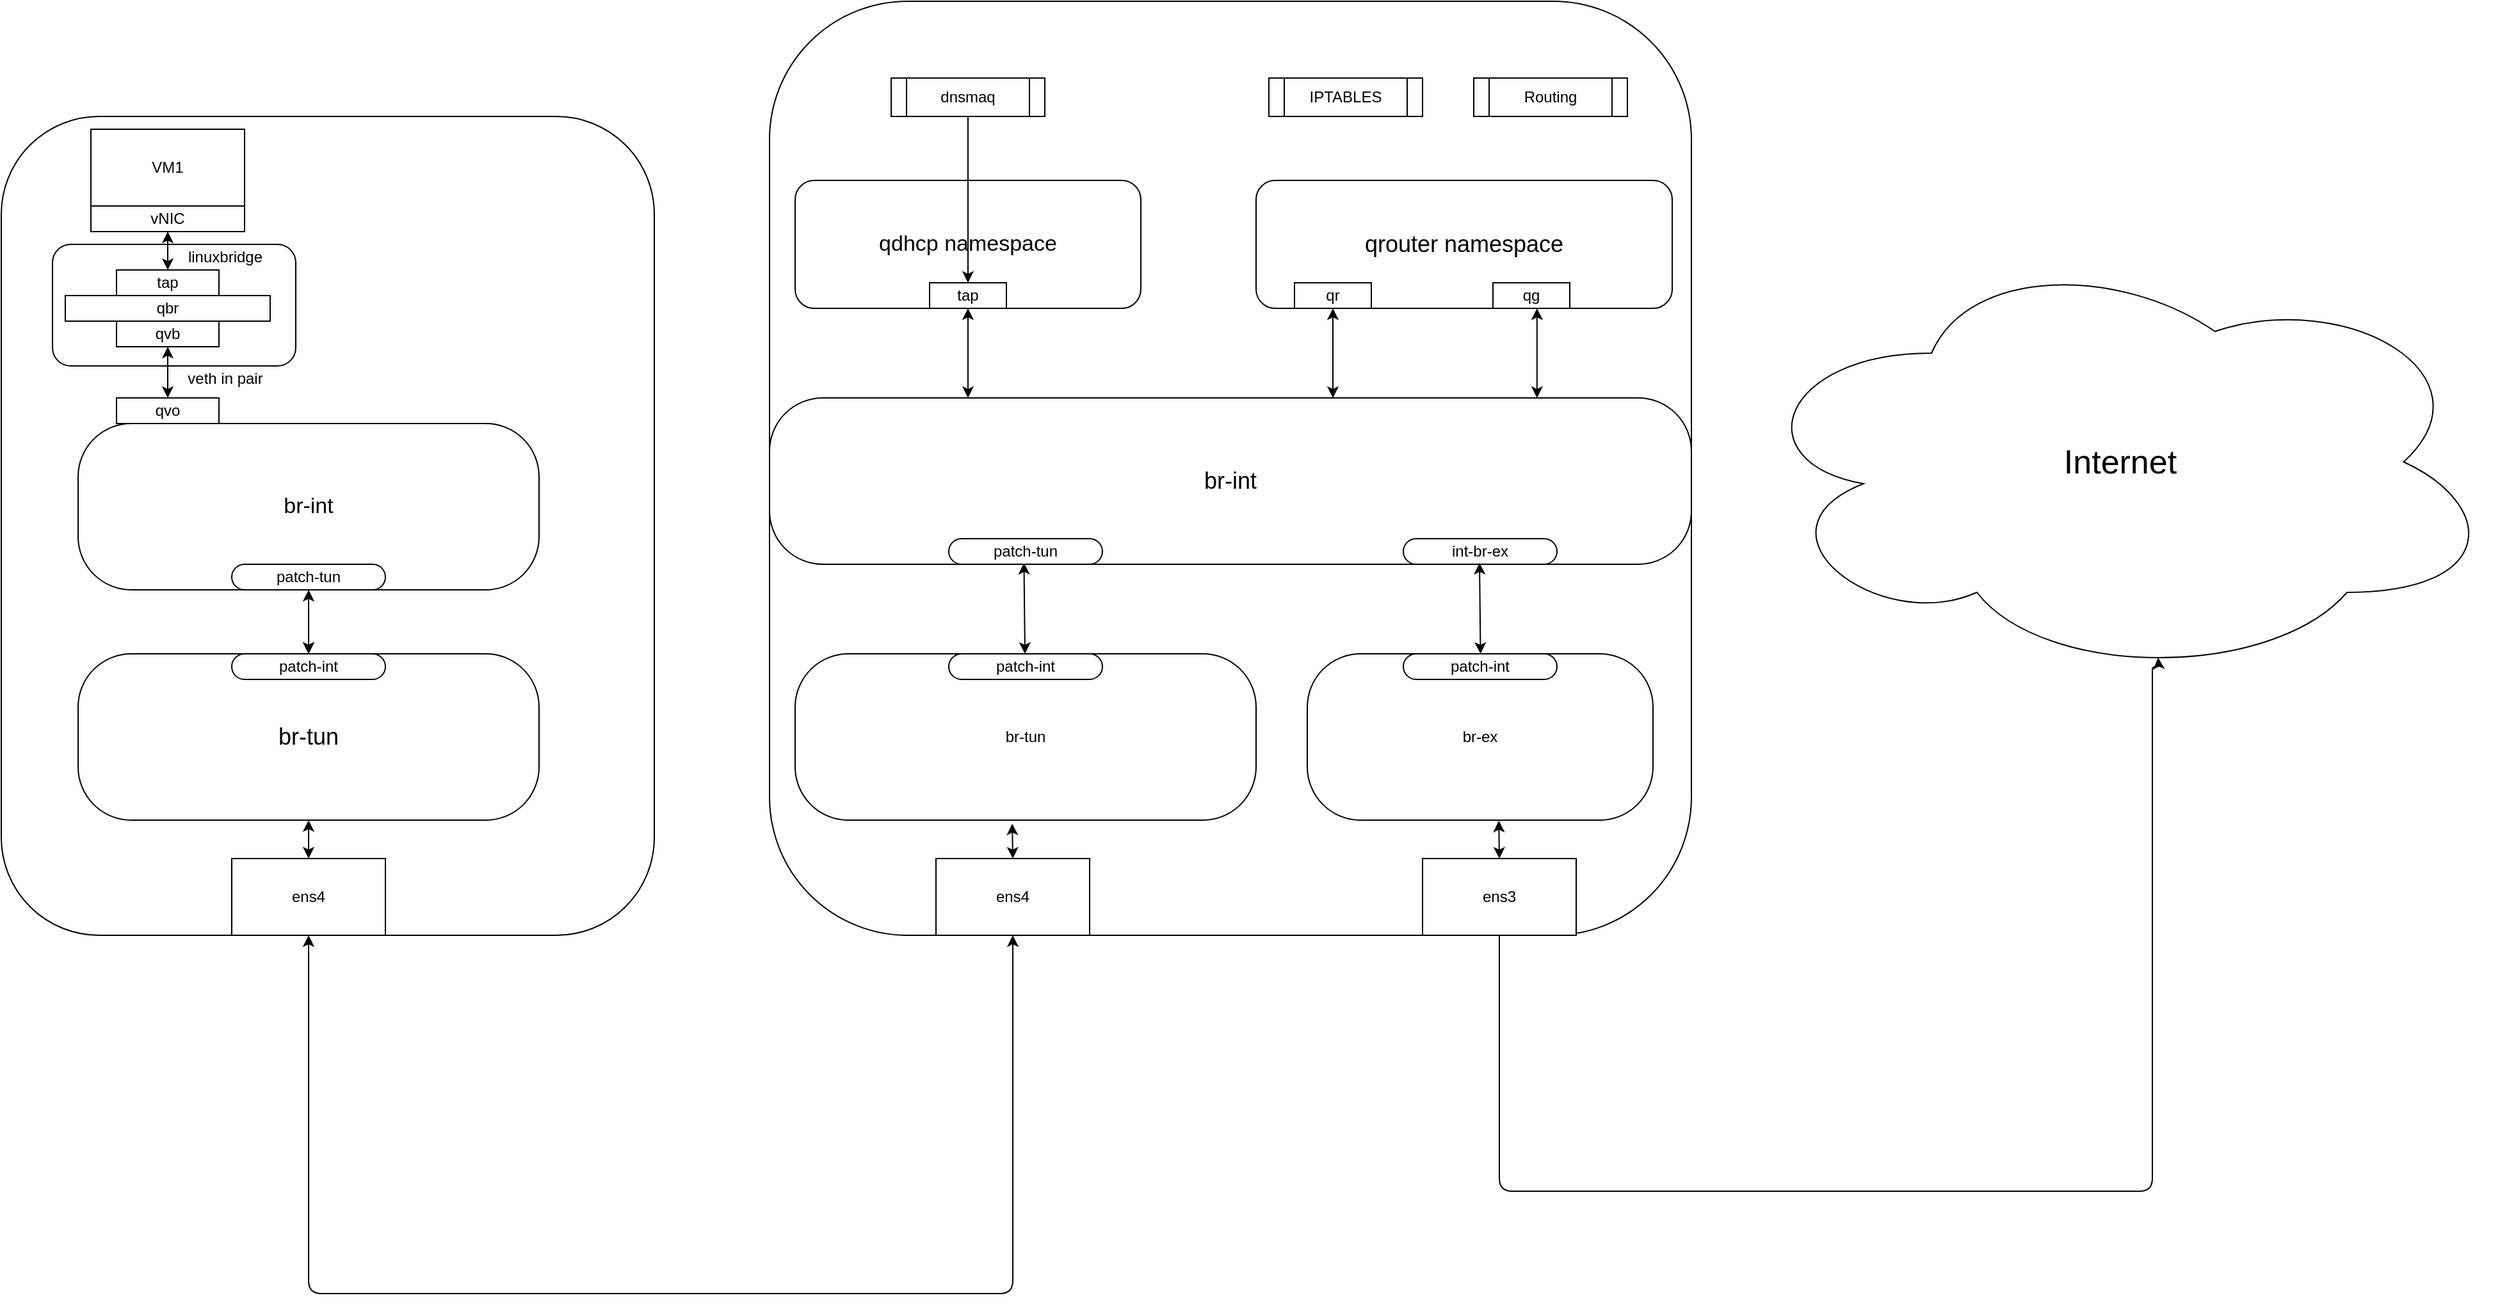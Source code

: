 <mxfile version="12.7.6" type="github">
  <diagram id="Ugx0VmlUpKDRqR6DWLST" name="Page-1">
    <mxGraphModel dx="1594" dy="872" grid="1" gridSize="10" guides="1" tooltips="1" connect="1" arrows="1" fold="1" page="1" pageScale="1" pageWidth="850" pageHeight="1100" math="0" shadow="0">
      <root>
        <mxCell id="0" />
        <mxCell id="1" parent="0" />
        <mxCell id="17chRcjesr2Qa1bXPgZT-1" value="" style="rounded=1;whiteSpace=wrap;html=1;" vertex="1" parent="1">
          <mxGeometry x="80" y="120" width="510" height="640" as="geometry" />
        </mxCell>
        <mxCell id="17chRcjesr2Qa1bXPgZT-2" value="VM1" style="rounded=0;whiteSpace=wrap;html=1;" vertex="1" parent="1">
          <mxGeometry x="150" y="130" width="120" height="60" as="geometry" />
        </mxCell>
        <mxCell id="17chRcjesr2Qa1bXPgZT-3" value="vNIC" style="rounded=0;whiteSpace=wrap;html=1;" vertex="1" parent="1">
          <mxGeometry x="150" y="190" width="120" height="20" as="geometry" />
        </mxCell>
        <mxCell id="17chRcjesr2Qa1bXPgZT-5" value="qvb" style="rounded=0;whiteSpace=wrap;html=1;" vertex="1" parent="1">
          <mxGeometry x="170" y="280" width="80" height="20" as="geometry" />
        </mxCell>
        <mxCell id="17chRcjesr2Qa1bXPgZT-6" value="qbr" style="rounded=0;whiteSpace=wrap;html=1;" vertex="1" parent="1">
          <mxGeometry x="130" y="260" width="160" height="20" as="geometry" />
        </mxCell>
        <mxCell id="17chRcjesr2Qa1bXPgZT-7" value="tap" style="rounded=0;whiteSpace=wrap;html=1;" vertex="1" parent="1">
          <mxGeometry x="170" y="240" width="80" height="20" as="geometry" />
        </mxCell>
        <mxCell id="17chRcjesr2Qa1bXPgZT-8" value="" style="rounded=1;whiteSpace=wrap;html=1;fillColor=none;" vertex="1" parent="1">
          <mxGeometry x="120" y="220" width="190" height="95" as="geometry" />
        </mxCell>
        <mxCell id="17chRcjesr2Qa1bXPgZT-9" value="linuxbridge" style="text;html=1;strokeColor=none;fillColor=none;align=center;verticalAlign=middle;whiteSpace=wrap;rounded=0;" vertex="1" parent="1">
          <mxGeometry x="205" y="220" width="100" height="20" as="geometry" />
        </mxCell>
        <mxCell id="17chRcjesr2Qa1bXPgZT-10" value="" style="endArrow=classic;startArrow=classic;html=1;entryX=0.5;entryY=0;entryDx=0;entryDy=0;exitX=0.5;exitY=1;exitDx=0;exitDy=0;" edge="1" parent="1" source="17chRcjesr2Qa1bXPgZT-3" target="17chRcjesr2Qa1bXPgZT-7">
          <mxGeometry width="50" height="50" relative="1" as="geometry">
            <mxPoint x="400" y="520" as="sourcePoint" />
            <mxPoint x="450" y="470" as="targetPoint" />
          </mxGeometry>
        </mxCell>
        <mxCell id="17chRcjesr2Qa1bXPgZT-11" value="" style="endArrow=classic;startArrow=classic;html=1;exitX=0.5;exitY=1;exitDx=0;exitDy=0;entryX=0.5;entryY=0;entryDx=0;entryDy=0;" edge="1" parent="1" source="17chRcjesr2Qa1bXPgZT-5" target="17chRcjesr2Qa1bXPgZT-12">
          <mxGeometry width="50" height="50" relative="1" as="geometry">
            <mxPoint x="400" y="520" as="sourcePoint" />
            <mxPoint x="450" y="470" as="targetPoint" />
          </mxGeometry>
        </mxCell>
        <mxCell id="17chRcjesr2Qa1bXPgZT-12" value="qvo" style="rounded=0;whiteSpace=wrap;html=1;" vertex="1" parent="1">
          <mxGeometry x="170" y="340" width="80" height="20" as="geometry" />
        </mxCell>
        <mxCell id="17chRcjesr2Qa1bXPgZT-25" value="" style="edgeStyle=orthogonalEdgeStyle;rounded=0;orthogonalLoop=1;jettySize=auto;html=1;" edge="1" parent="1" source="17chRcjesr2Qa1bXPgZT-13" target="17chRcjesr2Qa1bXPgZT-15">
          <mxGeometry relative="1" as="geometry" />
        </mxCell>
        <mxCell id="17chRcjesr2Qa1bXPgZT-13" value="&lt;font style=&quot;font-size: 17px&quot;&gt;br-int&lt;/font&gt;" style="rounded=1;whiteSpace=wrap;html=1;fillColor=none;arcSize=32;" vertex="1" parent="1">
          <mxGeometry x="140" y="360" width="360" height="130" as="geometry" />
        </mxCell>
        <mxCell id="17chRcjesr2Qa1bXPgZT-14" value="patch-tun" style="rounded=1;whiteSpace=wrap;html=1;fillColor=#ffffff;arcSize=50;" vertex="1" parent="1">
          <mxGeometry x="260" y="470" width="120" height="20" as="geometry" />
        </mxCell>
        <mxCell id="17chRcjesr2Qa1bXPgZT-15" value="&lt;font style=&quot;font-size: 18px&quot;&gt;br-tun&lt;/font&gt;" style="rounded=1;whiteSpace=wrap;html=1;fillColor=none;arcSize=32;" vertex="1" parent="1">
          <mxGeometry x="140" y="540" width="360" height="130" as="geometry" />
        </mxCell>
        <mxCell id="17chRcjesr2Qa1bXPgZT-16" value="patch-int" style="rounded=1;whiteSpace=wrap;html=1;fillColor=#ffffff;arcSize=50;" vertex="1" parent="1">
          <mxGeometry x="260" y="540" width="120" height="20" as="geometry" />
        </mxCell>
        <mxCell id="17chRcjesr2Qa1bXPgZT-17" value="" style="endArrow=classic;startArrow=classic;html=1;exitX=0.5;exitY=0;exitDx=0;exitDy=0;entryX=0.5;entryY=1;entryDx=0;entryDy=0;" edge="1" parent="1" source="17chRcjesr2Qa1bXPgZT-15" target="17chRcjesr2Qa1bXPgZT-13">
          <mxGeometry width="50" height="50" relative="1" as="geometry">
            <mxPoint x="400" y="520" as="sourcePoint" />
            <mxPoint x="450" y="470" as="targetPoint" />
          </mxGeometry>
        </mxCell>
        <mxCell id="17chRcjesr2Qa1bXPgZT-18" value="ens4" style="rounded=0;whiteSpace=wrap;html=1;fillColor=#ffffff;" vertex="1" parent="1">
          <mxGeometry x="260" y="700" width="120" height="60" as="geometry" />
        </mxCell>
        <mxCell id="17chRcjesr2Qa1bXPgZT-20" value="veth in pair" style="text;html=1;strokeColor=none;fillColor=none;align=center;verticalAlign=middle;whiteSpace=wrap;rounded=0;" vertex="1" parent="1">
          <mxGeometry x="210" y="315" width="90" height="20" as="geometry" />
        </mxCell>
        <mxCell id="17chRcjesr2Qa1bXPgZT-21" value="" style="rounded=1;whiteSpace=wrap;html=1;" vertex="1" parent="1">
          <mxGeometry x="680" y="30" width="720" height="730" as="geometry" />
        </mxCell>
        <mxCell id="17chRcjesr2Qa1bXPgZT-22" value="ens4" style="rounded=0;whiteSpace=wrap;html=1;fillColor=#ffffff;" vertex="1" parent="1">
          <mxGeometry x="810" y="700" width="120" height="60" as="geometry" />
        </mxCell>
        <mxCell id="17chRcjesr2Qa1bXPgZT-23" value="br-tun" style="rounded=1;whiteSpace=wrap;html=1;fillColor=none;arcSize=32;" vertex="1" parent="1">
          <mxGeometry x="700" y="540" width="360" height="130" as="geometry" />
        </mxCell>
        <mxCell id="17chRcjesr2Qa1bXPgZT-24" value="patch-int" style="rounded=1;whiteSpace=wrap;html=1;fillColor=#ffffff;arcSize=50;" vertex="1" parent="1">
          <mxGeometry x="820" y="540" width="120" height="20" as="geometry" />
        </mxCell>
        <mxCell id="17chRcjesr2Qa1bXPgZT-27" value="" style="endArrow=classic;startArrow=classic;html=1;exitX=0.5;exitY=0;exitDx=0;exitDy=0;entryX=0.276;entryY=0.992;entryDx=0;entryDy=0;entryPerimeter=0;" edge="1" parent="1" target="17chRcjesr2Qa1bXPgZT-29">
          <mxGeometry width="50" height="50" relative="1" as="geometry">
            <mxPoint x="879.5" y="540" as="sourcePoint" />
            <mxPoint x="879.5" y="490" as="targetPoint" />
          </mxGeometry>
        </mxCell>
        <mxCell id="17chRcjesr2Qa1bXPgZT-28" value="patch-tun" style="rounded=1;whiteSpace=wrap;html=1;fillColor=#ffffff;arcSize=50;" vertex="1" parent="1">
          <mxGeometry x="820" y="450" width="120" height="20" as="geometry" />
        </mxCell>
        <mxCell id="17chRcjesr2Qa1bXPgZT-29" value="&lt;font style=&quot;font-size: 18px&quot;&gt;br-int&lt;/font&gt;" style="rounded=1;whiteSpace=wrap;html=1;fillColor=none;arcSize=32;" vertex="1" parent="1">
          <mxGeometry x="680" y="340" width="720" height="130" as="geometry" />
        </mxCell>
        <mxCell id="17chRcjesr2Qa1bXPgZT-31" value="br-ex" style="rounded=1;whiteSpace=wrap;html=1;fillColor=none;arcSize=32;" vertex="1" parent="1">
          <mxGeometry x="1100" y="540" width="270" height="130" as="geometry" />
        </mxCell>
        <mxCell id="17chRcjesr2Qa1bXPgZT-32" value="patch-int" style="rounded=1;whiteSpace=wrap;html=1;fillColor=#ffffff;arcSize=50;" vertex="1" parent="1">
          <mxGeometry x="1175" y="540" width="120" height="20" as="geometry" />
        </mxCell>
        <mxCell id="17chRcjesr2Qa1bXPgZT-33" value="int-br-ex" style="rounded=1;whiteSpace=wrap;html=1;fillColor=#ffffff;arcSize=50;" vertex="1" parent="1">
          <mxGeometry x="1175" y="450" width="120" height="20" as="geometry" />
        </mxCell>
        <mxCell id="17chRcjesr2Qa1bXPgZT-34" value="" style="endArrow=classic;startArrow=classic;html=1;exitX=0.5;exitY=0;exitDx=0;exitDy=0;entryX=0.276;entryY=0.992;entryDx=0;entryDy=0;entryPerimeter=0;" edge="1" parent="1">
          <mxGeometry width="50" height="50" relative="1" as="geometry">
            <mxPoint x="1235.28" y="540" as="sourcePoint" />
            <mxPoint x="1234.5" y="468.96" as="targetPoint" />
          </mxGeometry>
        </mxCell>
        <mxCell id="17chRcjesr2Qa1bXPgZT-35" value="ens3" style="rounded=0;whiteSpace=wrap;html=1;fillColor=#ffffff;" vertex="1" parent="1">
          <mxGeometry x="1190" y="700" width="120" height="60" as="geometry" />
        </mxCell>
        <mxCell id="17chRcjesr2Qa1bXPgZT-36" value="&lt;font style=&quot;font-size: 26px&quot;&gt;Internet&lt;/font&gt;" style="ellipse;shape=cloud;whiteSpace=wrap;html=1;fillColor=#ffffff;" vertex="1" parent="1">
          <mxGeometry x="1440" y="220" width="590" height="340" as="geometry" />
        </mxCell>
        <mxCell id="17chRcjesr2Qa1bXPgZT-37" value="" style="endArrow=classic;html=1;exitX=0.5;exitY=1;exitDx=0;exitDy=0;entryX=0.55;entryY=0.95;entryDx=0;entryDy=0;entryPerimeter=0;" edge="1" parent="1" source="17chRcjesr2Qa1bXPgZT-35" target="17chRcjesr2Qa1bXPgZT-36">
          <mxGeometry width="50" height="50" relative="1" as="geometry">
            <mxPoint x="1260" y="640" as="sourcePoint" />
            <mxPoint x="1765" y="790" as="targetPoint" />
            <Array as="points">
              <mxPoint x="1250" y="960" />
              <mxPoint x="1760" y="960" />
              <mxPoint x="1760" y="590" />
              <mxPoint x="1760" y="560" />
              <mxPoint x="1760" y="550" />
              <mxPoint x="1765" y="550" />
            </Array>
          </mxGeometry>
        </mxCell>
        <mxCell id="17chRcjesr2Qa1bXPgZT-38" value="&lt;font style=&quot;font-size: 17px&quot;&gt;qdhcp namespace&lt;/font&gt;" style="rounded=1;whiteSpace=wrap;html=1;fillColor=#ffffff;" vertex="1" parent="1">
          <mxGeometry x="700" y="170" width="270" height="100" as="geometry" />
        </mxCell>
        <mxCell id="17chRcjesr2Qa1bXPgZT-39" value="&lt;font style=&quot;font-size: 18px&quot;&gt;qrouter namespace&lt;br&gt;&lt;/font&gt;" style="rounded=1;whiteSpace=wrap;html=1;fillColor=#ffffff;" vertex="1" parent="1">
          <mxGeometry x="1060" y="170" width="325" height="100" as="geometry" />
        </mxCell>
        <mxCell id="17chRcjesr2Qa1bXPgZT-40" value="qr" style="rounded=0;whiteSpace=wrap;html=1;fillColor=#ffffff;" vertex="1" parent="1">
          <mxGeometry x="1090" y="250" width="60" height="20" as="geometry" />
        </mxCell>
        <mxCell id="17chRcjesr2Qa1bXPgZT-41" value="qg" style="rounded=0;whiteSpace=wrap;html=1;fillColor=#ffffff;" vertex="1" parent="1">
          <mxGeometry x="1245" y="250" width="60" height="20" as="geometry" />
        </mxCell>
        <mxCell id="17chRcjesr2Qa1bXPgZT-43" value="tap" style="rounded=0;whiteSpace=wrap;html=1;fillColor=#ffffff;" vertex="1" parent="1">
          <mxGeometry x="805" y="250" width="60" height="20" as="geometry" />
        </mxCell>
        <mxCell id="17chRcjesr2Qa1bXPgZT-44" value="dnsmaq" style="shape=process;whiteSpace=wrap;html=1;backgroundOutline=1;fillColor=#ffffff;" vertex="1" parent="1">
          <mxGeometry x="775" y="90" width="120" height="30" as="geometry" />
        </mxCell>
        <mxCell id="17chRcjesr2Qa1bXPgZT-45" value="IPTABLES" style="shape=process;whiteSpace=wrap;html=1;backgroundOutline=1;fillColor=#ffffff;" vertex="1" parent="1">
          <mxGeometry x="1070" y="90" width="120" height="30" as="geometry" />
        </mxCell>
        <mxCell id="17chRcjesr2Qa1bXPgZT-46" value="Routing" style="shape=process;whiteSpace=wrap;html=1;backgroundOutline=1;fillColor=#ffffff;" vertex="1" parent="1">
          <mxGeometry x="1230" y="90" width="120" height="30" as="geometry" />
        </mxCell>
        <mxCell id="17chRcjesr2Qa1bXPgZT-49" value="" style="endArrow=classic;html=1;exitX=0.5;exitY=1;exitDx=0;exitDy=0;entryX=0.5;entryY=0;entryDx=0;entryDy=0;" edge="1" parent="1" source="17chRcjesr2Qa1bXPgZT-44" target="17chRcjesr2Qa1bXPgZT-43">
          <mxGeometry width="50" height="50" relative="1" as="geometry">
            <mxPoint x="990" y="490" as="sourcePoint" />
            <mxPoint x="1040" y="440" as="targetPoint" />
          </mxGeometry>
        </mxCell>
        <mxCell id="17chRcjesr2Qa1bXPgZT-51" value="" style="endArrow=classic;startArrow=classic;html=1;exitX=0.5;exitY=0;exitDx=0;exitDy=0;entryX=0.5;entryY=1;entryDx=0;entryDy=0;" edge="1" parent="1" source="17chRcjesr2Qa1bXPgZT-18" target="17chRcjesr2Qa1bXPgZT-15">
          <mxGeometry width="50" height="50" relative="1" as="geometry">
            <mxPoint x="530" y="530" as="sourcePoint" />
            <mxPoint x="580" y="480" as="targetPoint" />
          </mxGeometry>
        </mxCell>
        <mxCell id="17chRcjesr2Qa1bXPgZT-52" value="" style="endArrow=classic;startArrow=classic;html=1;exitX=0.5;exitY=1;exitDx=0;exitDy=0;entryX=0.5;entryY=1;entryDx=0;entryDy=0;" edge="1" parent="1" source="17chRcjesr2Qa1bXPgZT-18" target="17chRcjesr2Qa1bXPgZT-22">
          <mxGeometry width="50" height="50" relative="1" as="geometry">
            <mxPoint x="530" y="650" as="sourcePoint" />
            <mxPoint x="580" y="600" as="targetPoint" />
            <Array as="points">
              <mxPoint x="320" y="1040" />
              <mxPoint x="870" y="1040" />
            </Array>
          </mxGeometry>
        </mxCell>
        <mxCell id="17chRcjesr2Qa1bXPgZT-53" value="" style="endArrow=classic;startArrow=classic;html=1;exitX=0.5;exitY=0;exitDx=0;exitDy=0;entryX=0.471;entryY=1.021;entryDx=0;entryDy=0;entryPerimeter=0;" edge="1" parent="1" source="17chRcjesr2Qa1bXPgZT-22" target="17chRcjesr2Qa1bXPgZT-23">
          <mxGeometry width="50" height="50" relative="1" as="geometry">
            <mxPoint x="530" y="670" as="sourcePoint" />
            <mxPoint x="580" y="620" as="targetPoint" />
          </mxGeometry>
        </mxCell>
        <mxCell id="17chRcjesr2Qa1bXPgZT-54" value="" style="endArrow=classic;startArrow=classic;html=1;exitX=0.5;exitY=0;exitDx=0;exitDy=0;entryX=0.554;entryY=1.003;entryDx=0;entryDy=0;entryPerimeter=0;" edge="1" parent="1" source="17chRcjesr2Qa1bXPgZT-35" target="17chRcjesr2Qa1bXPgZT-31">
          <mxGeometry width="50" height="50" relative="1" as="geometry">
            <mxPoint x="530" y="670" as="sourcePoint" />
            <mxPoint x="580" y="620" as="targetPoint" />
          </mxGeometry>
        </mxCell>
        <mxCell id="17chRcjesr2Qa1bXPgZT-57" value="" style="endArrow=classic;startArrow=classic;html=1;entryX=0.5;entryY=0;entryDx=0;entryDy=0;exitX=0.5;exitY=1;exitDx=0;exitDy=0;" edge="1" parent="1" source="17chRcjesr2Qa1bXPgZT-43">
          <mxGeometry width="50" height="50" relative="1" as="geometry">
            <mxPoint x="530" y="610" as="sourcePoint" />
            <mxPoint x="835.0" y="340" as="targetPoint" />
          </mxGeometry>
        </mxCell>
        <mxCell id="17chRcjesr2Qa1bXPgZT-60" value="" style="endArrow=classic;startArrow=classic;html=1;exitX=0.5;exitY=0;exitDx=0;exitDy=0;entryX=0.5;entryY=1;entryDx=0;entryDy=0;" edge="1" parent="1" target="17chRcjesr2Qa1bXPgZT-40">
          <mxGeometry width="50" height="50" relative="1" as="geometry">
            <mxPoint x="1120" y="340" as="sourcePoint" />
            <mxPoint x="1010" y="560" as="targetPoint" />
          </mxGeometry>
        </mxCell>
        <mxCell id="17chRcjesr2Qa1bXPgZT-61" value="" style="endArrow=classic;startArrow=classic;html=1;exitX=0.5;exitY=0;exitDx=0;exitDy=0;entryX=0.5;entryY=1;entryDx=0;entryDy=0;" edge="1" parent="1">
          <mxGeometry width="50" height="50" relative="1" as="geometry">
            <mxPoint x="1279.41" y="340" as="sourcePoint" />
            <mxPoint x="1279.41" y="270" as="targetPoint" />
          </mxGeometry>
        </mxCell>
      </root>
    </mxGraphModel>
  </diagram>
</mxfile>
